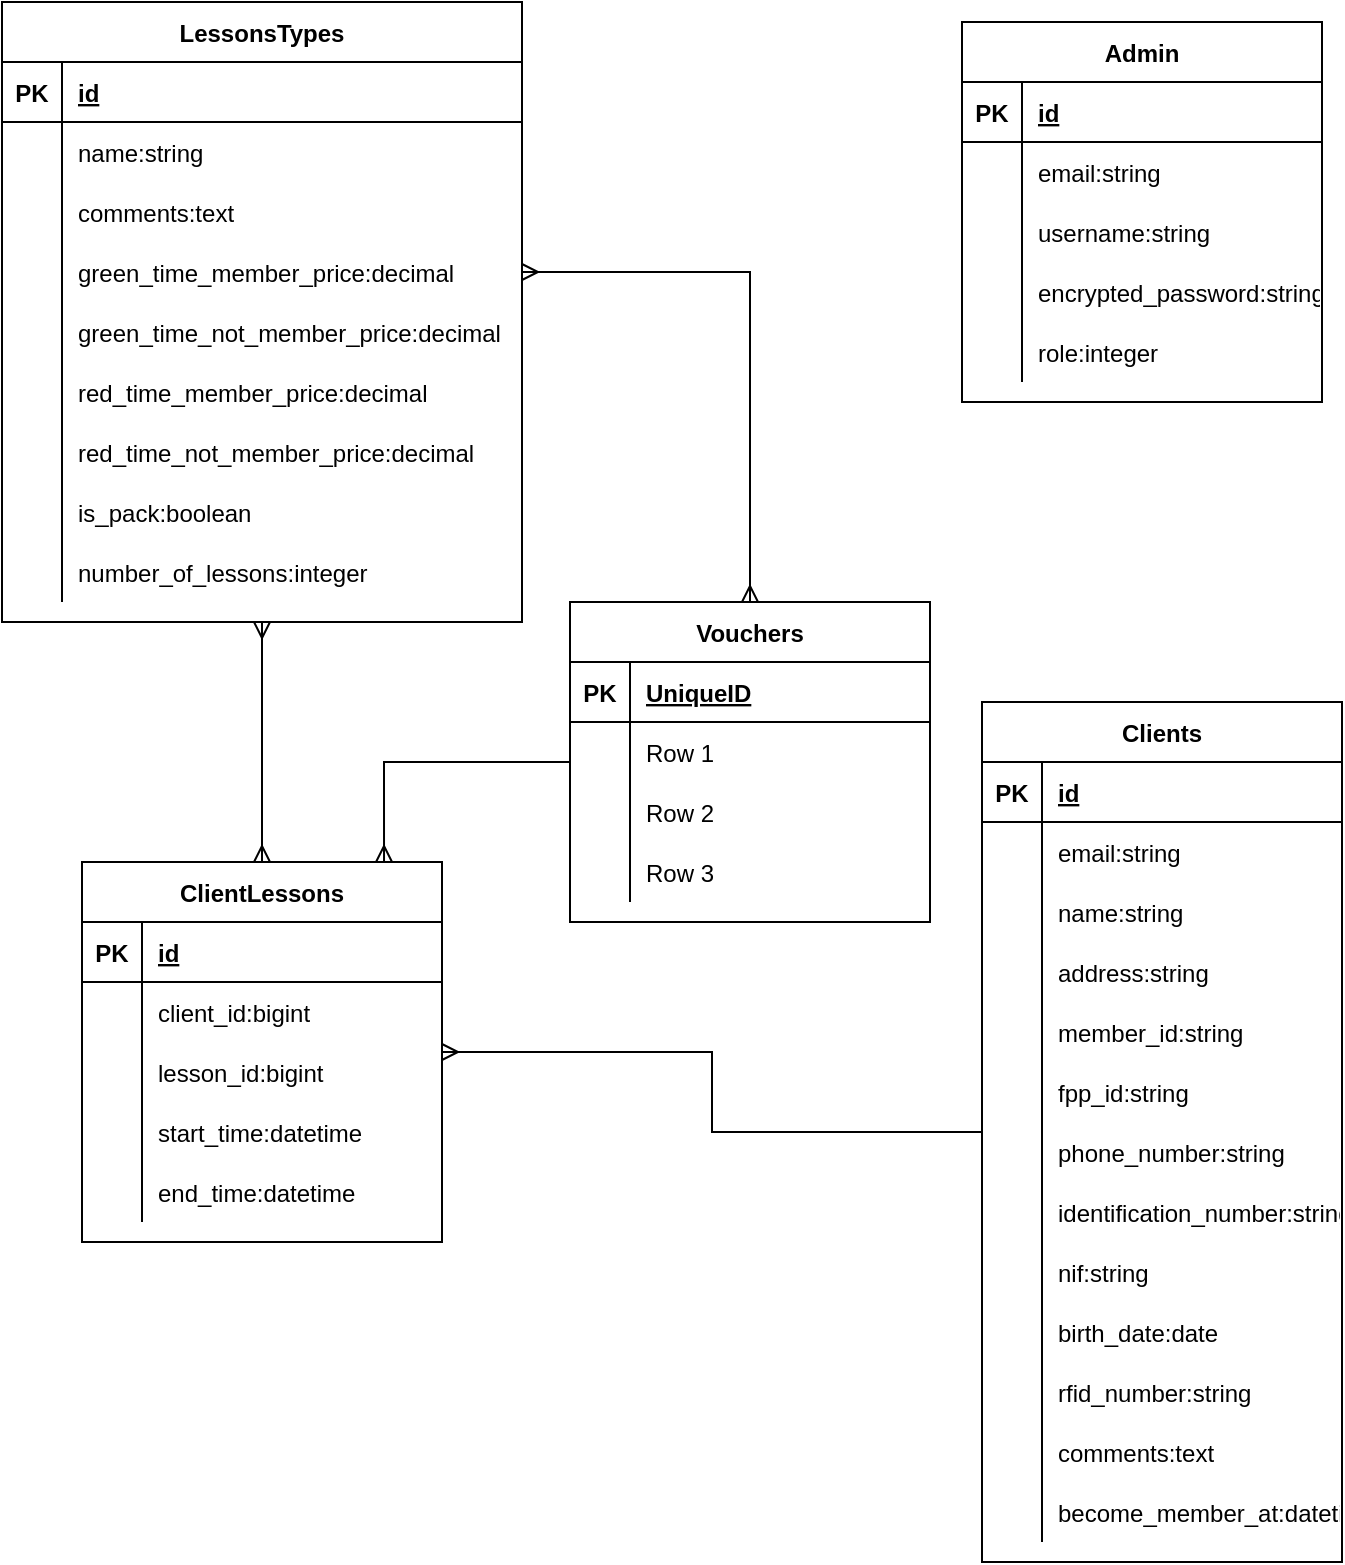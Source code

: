 <mxfile version="15.8.6" type="github"><diagram id="w_NOWGp0zlP77j6HQ1Mo" name="Page-1"><mxGraphModel dx="2062" dy="1160" grid="1" gridSize="10" guides="1" tooltips="1" connect="1" arrows="1" fold="1" page="1" pageScale="1" pageWidth="827" pageHeight="1169" math="0" shadow="0"><root><mxCell id="0"/><mxCell id="1" parent="0"/><mxCell id="gSEzw-QlIyLKipmoGRII-1" value="Clients" style="shape=table;startSize=30;container=1;collapsible=1;childLayout=tableLayout;fixedRows=1;rowLines=0;fontStyle=1;align=center;resizeLast=1;" parent="1" vertex="1"><mxGeometry x="530" y="380" width="180" height="430" as="geometry"/></mxCell><mxCell id="gSEzw-QlIyLKipmoGRII-2" value="" style="shape=partialRectangle;collapsible=0;dropTarget=0;pointerEvents=0;fillColor=none;top=0;left=0;bottom=1;right=0;points=[[0,0.5],[1,0.5]];portConstraint=eastwest;" parent="gSEzw-QlIyLKipmoGRII-1" vertex="1"><mxGeometry y="30" width="180" height="30" as="geometry"/></mxCell><mxCell id="gSEzw-QlIyLKipmoGRII-3" value="PK" style="shape=partialRectangle;connectable=0;fillColor=none;top=0;left=0;bottom=0;right=0;fontStyle=1;overflow=hidden;" parent="gSEzw-QlIyLKipmoGRII-2" vertex="1"><mxGeometry width="30" height="30" as="geometry"><mxRectangle width="30" height="30" as="alternateBounds"/></mxGeometry></mxCell><mxCell id="gSEzw-QlIyLKipmoGRII-4" value="id" style="shape=partialRectangle;connectable=0;fillColor=none;top=0;left=0;bottom=0;right=0;align=left;spacingLeft=6;fontStyle=5;overflow=hidden;" parent="gSEzw-QlIyLKipmoGRII-2" vertex="1"><mxGeometry x="30" width="150" height="30" as="geometry"><mxRectangle width="150" height="30" as="alternateBounds"/></mxGeometry></mxCell><mxCell id="gSEzw-QlIyLKipmoGRII-5" value="" style="shape=partialRectangle;collapsible=0;dropTarget=0;pointerEvents=0;fillColor=none;top=0;left=0;bottom=0;right=0;points=[[0,0.5],[1,0.5]];portConstraint=eastwest;" parent="gSEzw-QlIyLKipmoGRII-1" vertex="1"><mxGeometry y="60" width="180" height="30" as="geometry"/></mxCell><mxCell id="gSEzw-QlIyLKipmoGRII-6" value="" style="shape=partialRectangle;connectable=0;fillColor=none;top=0;left=0;bottom=0;right=0;editable=1;overflow=hidden;" parent="gSEzw-QlIyLKipmoGRII-5" vertex="1"><mxGeometry width="30" height="30" as="geometry"><mxRectangle width="30" height="30" as="alternateBounds"/></mxGeometry></mxCell><mxCell id="gSEzw-QlIyLKipmoGRII-7" value="email:string" style="shape=partialRectangle;connectable=0;fillColor=none;top=0;left=0;bottom=0;right=0;align=left;spacingLeft=6;overflow=hidden;" parent="gSEzw-QlIyLKipmoGRII-5" vertex="1"><mxGeometry x="30" width="150" height="30" as="geometry"><mxRectangle width="150" height="30" as="alternateBounds"/></mxGeometry></mxCell><mxCell id="gSEzw-QlIyLKipmoGRII-8" value="" style="shape=partialRectangle;collapsible=0;dropTarget=0;pointerEvents=0;fillColor=none;top=0;left=0;bottom=0;right=0;points=[[0,0.5],[1,0.5]];portConstraint=eastwest;" parent="gSEzw-QlIyLKipmoGRII-1" vertex="1"><mxGeometry y="90" width="180" height="30" as="geometry"/></mxCell><mxCell id="gSEzw-QlIyLKipmoGRII-9" value="" style="shape=partialRectangle;connectable=0;fillColor=none;top=0;left=0;bottom=0;right=0;editable=1;overflow=hidden;" parent="gSEzw-QlIyLKipmoGRII-8" vertex="1"><mxGeometry width="30" height="30" as="geometry"><mxRectangle width="30" height="30" as="alternateBounds"/></mxGeometry></mxCell><mxCell id="gSEzw-QlIyLKipmoGRII-10" value="name:string" style="shape=partialRectangle;connectable=0;fillColor=none;top=0;left=0;bottom=0;right=0;align=left;spacingLeft=6;overflow=hidden;" parent="gSEzw-QlIyLKipmoGRII-8" vertex="1"><mxGeometry x="30" width="150" height="30" as="geometry"><mxRectangle width="150" height="30" as="alternateBounds"/></mxGeometry></mxCell><mxCell id="gSEzw-QlIyLKipmoGRII-11" value="" style="shape=partialRectangle;collapsible=0;dropTarget=0;pointerEvents=0;fillColor=none;top=0;left=0;bottom=0;right=0;points=[[0,0.5],[1,0.5]];portConstraint=eastwest;" parent="gSEzw-QlIyLKipmoGRII-1" vertex="1"><mxGeometry y="120" width="180" height="30" as="geometry"/></mxCell><mxCell id="gSEzw-QlIyLKipmoGRII-12" value="" style="shape=partialRectangle;connectable=0;fillColor=none;top=0;left=0;bottom=0;right=0;editable=1;overflow=hidden;" parent="gSEzw-QlIyLKipmoGRII-11" vertex="1"><mxGeometry width="30" height="30" as="geometry"><mxRectangle width="30" height="30" as="alternateBounds"/></mxGeometry></mxCell><mxCell id="gSEzw-QlIyLKipmoGRII-13" value="address:string" style="shape=partialRectangle;connectable=0;fillColor=none;top=0;left=0;bottom=0;right=0;align=left;spacingLeft=6;overflow=hidden;" parent="gSEzw-QlIyLKipmoGRII-11" vertex="1"><mxGeometry x="30" width="150" height="30" as="geometry"><mxRectangle width="150" height="30" as="alternateBounds"/></mxGeometry></mxCell><mxCell id="gSEzw-QlIyLKipmoGRII-14" style="shape=partialRectangle;collapsible=0;dropTarget=0;pointerEvents=0;fillColor=none;top=0;left=0;bottom=0;right=0;points=[[0,0.5],[1,0.5]];portConstraint=eastwest;" parent="gSEzw-QlIyLKipmoGRII-1" vertex="1"><mxGeometry y="150" width="180" height="30" as="geometry"/></mxCell><mxCell id="gSEzw-QlIyLKipmoGRII-15" style="shape=partialRectangle;connectable=0;fillColor=none;top=0;left=0;bottom=0;right=0;editable=1;overflow=hidden;" parent="gSEzw-QlIyLKipmoGRII-14" vertex="1"><mxGeometry width="30" height="30" as="geometry"><mxRectangle width="30" height="30" as="alternateBounds"/></mxGeometry></mxCell><mxCell id="gSEzw-QlIyLKipmoGRII-16" value="member_id:string" style="shape=partialRectangle;connectable=0;fillColor=none;top=0;left=0;bottom=0;right=0;align=left;spacingLeft=6;overflow=hidden;" parent="gSEzw-QlIyLKipmoGRII-14" vertex="1"><mxGeometry x="30" width="150" height="30" as="geometry"><mxRectangle width="150" height="30" as="alternateBounds"/></mxGeometry></mxCell><mxCell id="gSEzw-QlIyLKipmoGRII-17" style="shape=partialRectangle;collapsible=0;dropTarget=0;pointerEvents=0;fillColor=none;top=0;left=0;bottom=0;right=0;points=[[0,0.5],[1,0.5]];portConstraint=eastwest;" parent="gSEzw-QlIyLKipmoGRII-1" vertex="1"><mxGeometry y="180" width="180" height="30" as="geometry"/></mxCell><mxCell id="gSEzw-QlIyLKipmoGRII-18" style="shape=partialRectangle;connectable=0;fillColor=none;top=0;left=0;bottom=0;right=0;editable=1;overflow=hidden;" parent="gSEzw-QlIyLKipmoGRII-17" vertex="1"><mxGeometry width="30" height="30" as="geometry"><mxRectangle width="30" height="30" as="alternateBounds"/></mxGeometry></mxCell><mxCell id="gSEzw-QlIyLKipmoGRII-19" value="fpp_id:string" style="shape=partialRectangle;connectable=0;fillColor=none;top=0;left=0;bottom=0;right=0;align=left;spacingLeft=6;overflow=hidden;" parent="gSEzw-QlIyLKipmoGRII-17" vertex="1"><mxGeometry x="30" width="150" height="30" as="geometry"><mxRectangle width="150" height="30" as="alternateBounds"/></mxGeometry></mxCell><mxCell id="gSEzw-QlIyLKipmoGRII-20" style="shape=partialRectangle;collapsible=0;dropTarget=0;pointerEvents=0;fillColor=none;top=0;left=0;bottom=0;right=0;points=[[0,0.5],[1,0.5]];portConstraint=eastwest;" parent="gSEzw-QlIyLKipmoGRII-1" vertex="1"><mxGeometry y="210" width="180" height="30" as="geometry"/></mxCell><mxCell id="gSEzw-QlIyLKipmoGRII-21" style="shape=partialRectangle;connectable=0;fillColor=none;top=0;left=0;bottom=0;right=0;editable=1;overflow=hidden;" parent="gSEzw-QlIyLKipmoGRII-20" vertex="1"><mxGeometry width="30" height="30" as="geometry"><mxRectangle width="30" height="30" as="alternateBounds"/></mxGeometry></mxCell><mxCell id="gSEzw-QlIyLKipmoGRII-22" value="phone_number:string" style="shape=partialRectangle;connectable=0;fillColor=none;top=0;left=0;bottom=0;right=0;align=left;spacingLeft=6;overflow=hidden;" parent="gSEzw-QlIyLKipmoGRII-20" vertex="1"><mxGeometry x="30" width="150" height="30" as="geometry"><mxRectangle width="150" height="30" as="alternateBounds"/></mxGeometry></mxCell><mxCell id="gSEzw-QlIyLKipmoGRII-23" style="shape=partialRectangle;collapsible=0;dropTarget=0;pointerEvents=0;fillColor=none;top=0;left=0;bottom=0;right=0;points=[[0,0.5],[1,0.5]];portConstraint=eastwest;" parent="gSEzw-QlIyLKipmoGRII-1" vertex="1"><mxGeometry y="240" width="180" height="30" as="geometry"/></mxCell><mxCell id="gSEzw-QlIyLKipmoGRII-24" style="shape=partialRectangle;connectable=0;fillColor=none;top=0;left=0;bottom=0;right=0;editable=1;overflow=hidden;" parent="gSEzw-QlIyLKipmoGRII-23" vertex="1"><mxGeometry width="30" height="30" as="geometry"><mxRectangle width="30" height="30" as="alternateBounds"/></mxGeometry></mxCell><mxCell id="gSEzw-QlIyLKipmoGRII-25" value="identification_number:string" style="shape=partialRectangle;connectable=0;fillColor=none;top=0;left=0;bottom=0;right=0;align=left;spacingLeft=6;overflow=hidden;" parent="gSEzw-QlIyLKipmoGRII-23" vertex="1"><mxGeometry x="30" width="150" height="30" as="geometry"><mxRectangle width="150" height="30" as="alternateBounds"/></mxGeometry></mxCell><mxCell id="gSEzw-QlIyLKipmoGRII-26" style="shape=partialRectangle;collapsible=0;dropTarget=0;pointerEvents=0;fillColor=none;top=0;left=0;bottom=0;right=0;points=[[0,0.5],[1,0.5]];portConstraint=eastwest;" parent="gSEzw-QlIyLKipmoGRII-1" vertex="1"><mxGeometry y="270" width="180" height="30" as="geometry"/></mxCell><mxCell id="gSEzw-QlIyLKipmoGRII-27" style="shape=partialRectangle;connectable=0;fillColor=none;top=0;left=0;bottom=0;right=0;editable=1;overflow=hidden;" parent="gSEzw-QlIyLKipmoGRII-26" vertex="1"><mxGeometry width="30" height="30" as="geometry"><mxRectangle width="30" height="30" as="alternateBounds"/></mxGeometry></mxCell><mxCell id="gSEzw-QlIyLKipmoGRII-28" value="nif:string" style="shape=partialRectangle;connectable=0;fillColor=none;top=0;left=0;bottom=0;right=0;align=left;spacingLeft=6;overflow=hidden;" parent="gSEzw-QlIyLKipmoGRII-26" vertex="1"><mxGeometry x="30" width="150" height="30" as="geometry"><mxRectangle width="150" height="30" as="alternateBounds"/></mxGeometry></mxCell><mxCell id="gSEzw-QlIyLKipmoGRII-29" style="shape=partialRectangle;collapsible=0;dropTarget=0;pointerEvents=0;fillColor=none;top=0;left=0;bottom=0;right=0;points=[[0,0.5],[1,0.5]];portConstraint=eastwest;" parent="gSEzw-QlIyLKipmoGRII-1" vertex="1"><mxGeometry y="300" width="180" height="30" as="geometry"/></mxCell><mxCell id="gSEzw-QlIyLKipmoGRII-30" style="shape=partialRectangle;connectable=0;fillColor=none;top=0;left=0;bottom=0;right=0;editable=1;overflow=hidden;" parent="gSEzw-QlIyLKipmoGRII-29" vertex="1"><mxGeometry width="30" height="30" as="geometry"><mxRectangle width="30" height="30" as="alternateBounds"/></mxGeometry></mxCell><mxCell id="gSEzw-QlIyLKipmoGRII-31" value="birth_date:date" style="shape=partialRectangle;connectable=0;fillColor=none;top=0;left=0;bottom=0;right=0;align=left;spacingLeft=6;overflow=hidden;" parent="gSEzw-QlIyLKipmoGRII-29" vertex="1"><mxGeometry x="30" width="150" height="30" as="geometry"><mxRectangle width="150" height="30" as="alternateBounds"/></mxGeometry></mxCell><mxCell id="gSEzw-QlIyLKipmoGRII-32" style="shape=partialRectangle;collapsible=0;dropTarget=0;pointerEvents=0;fillColor=none;top=0;left=0;bottom=0;right=0;points=[[0,0.5],[1,0.5]];portConstraint=eastwest;" parent="gSEzw-QlIyLKipmoGRII-1" vertex="1"><mxGeometry y="330" width="180" height="30" as="geometry"/></mxCell><mxCell id="gSEzw-QlIyLKipmoGRII-33" style="shape=partialRectangle;connectable=0;fillColor=none;top=0;left=0;bottom=0;right=0;editable=1;overflow=hidden;" parent="gSEzw-QlIyLKipmoGRII-32" vertex="1"><mxGeometry width="30" height="30" as="geometry"><mxRectangle width="30" height="30" as="alternateBounds"/></mxGeometry></mxCell><mxCell id="gSEzw-QlIyLKipmoGRII-34" value="rfid_number:string" style="shape=partialRectangle;connectable=0;fillColor=none;top=0;left=0;bottom=0;right=0;align=left;spacingLeft=6;overflow=hidden;" parent="gSEzw-QlIyLKipmoGRII-32" vertex="1"><mxGeometry x="30" width="150" height="30" as="geometry"><mxRectangle width="150" height="30" as="alternateBounds"/></mxGeometry></mxCell><mxCell id="gSEzw-QlIyLKipmoGRII-35" style="shape=partialRectangle;collapsible=0;dropTarget=0;pointerEvents=0;fillColor=none;top=0;left=0;bottom=0;right=0;points=[[0,0.5],[1,0.5]];portConstraint=eastwest;" parent="gSEzw-QlIyLKipmoGRII-1" vertex="1"><mxGeometry y="360" width="180" height="30" as="geometry"/></mxCell><mxCell id="gSEzw-QlIyLKipmoGRII-36" style="shape=partialRectangle;connectable=0;fillColor=none;top=0;left=0;bottom=0;right=0;editable=1;overflow=hidden;" parent="gSEzw-QlIyLKipmoGRII-35" vertex="1"><mxGeometry width="30" height="30" as="geometry"><mxRectangle width="30" height="30" as="alternateBounds"/></mxGeometry></mxCell><mxCell id="gSEzw-QlIyLKipmoGRII-37" value="comments:text" style="shape=partialRectangle;connectable=0;fillColor=none;top=0;left=0;bottom=0;right=0;align=left;spacingLeft=6;overflow=hidden;" parent="gSEzw-QlIyLKipmoGRII-35" vertex="1"><mxGeometry x="30" width="150" height="30" as="geometry"><mxRectangle width="150" height="30" as="alternateBounds"/></mxGeometry></mxCell><mxCell id="gSEzw-QlIyLKipmoGRII-38" style="shape=partialRectangle;collapsible=0;dropTarget=0;pointerEvents=0;fillColor=none;top=0;left=0;bottom=0;right=0;points=[[0,0.5],[1,0.5]];portConstraint=eastwest;" parent="gSEzw-QlIyLKipmoGRII-1" vertex="1"><mxGeometry y="390" width="180" height="30" as="geometry"/></mxCell><mxCell id="gSEzw-QlIyLKipmoGRII-39" style="shape=partialRectangle;connectable=0;fillColor=none;top=0;left=0;bottom=0;right=0;editable=1;overflow=hidden;" parent="gSEzw-QlIyLKipmoGRII-38" vertex="1"><mxGeometry width="30" height="30" as="geometry"><mxRectangle width="30" height="30" as="alternateBounds"/></mxGeometry></mxCell><mxCell id="gSEzw-QlIyLKipmoGRII-40" value="become_member_at:datetime" style="shape=partialRectangle;connectable=0;fillColor=none;top=0;left=0;bottom=0;right=0;align=left;spacingLeft=6;overflow=hidden;" parent="gSEzw-QlIyLKipmoGRII-38" vertex="1"><mxGeometry x="30" width="150" height="30" as="geometry"><mxRectangle width="150" height="30" as="alternateBounds"/></mxGeometry></mxCell><mxCell id="gSEzw-QlIyLKipmoGRII-41" value="Admin" style="shape=table;startSize=30;container=1;collapsible=1;childLayout=tableLayout;fixedRows=1;rowLines=0;fontStyle=1;align=center;resizeLast=1;" parent="1" vertex="1"><mxGeometry x="520" y="40" width="180" height="190" as="geometry"/></mxCell><mxCell id="gSEzw-QlIyLKipmoGRII-42" value="" style="shape=partialRectangle;collapsible=0;dropTarget=0;pointerEvents=0;fillColor=none;top=0;left=0;bottom=1;right=0;points=[[0,0.5],[1,0.5]];portConstraint=eastwest;" parent="gSEzw-QlIyLKipmoGRII-41" vertex="1"><mxGeometry y="30" width="180" height="30" as="geometry"/></mxCell><mxCell id="gSEzw-QlIyLKipmoGRII-43" value="PK" style="shape=partialRectangle;connectable=0;fillColor=none;top=0;left=0;bottom=0;right=0;fontStyle=1;overflow=hidden;" parent="gSEzw-QlIyLKipmoGRII-42" vertex="1"><mxGeometry width="30" height="30" as="geometry"><mxRectangle width="30" height="30" as="alternateBounds"/></mxGeometry></mxCell><mxCell id="gSEzw-QlIyLKipmoGRII-44" value="id" style="shape=partialRectangle;connectable=0;fillColor=none;top=0;left=0;bottom=0;right=0;align=left;spacingLeft=6;fontStyle=5;overflow=hidden;" parent="gSEzw-QlIyLKipmoGRII-42" vertex="1"><mxGeometry x="30" width="150" height="30" as="geometry"><mxRectangle width="150" height="30" as="alternateBounds"/></mxGeometry></mxCell><mxCell id="gSEzw-QlIyLKipmoGRII-45" value="" style="shape=partialRectangle;collapsible=0;dropTarget=0;pointerEvents=0;fillColor=none;top=0;left=0;bottom=0;right=0;points=[[0,0.5],[1,0.5]];portConstraint=eastwest;" parent="gSEzw-QlIyLKipmoGRII-41" vertex="1"><mxGeometry y="60" width="180" height="30" as="geometry"/></mxCell><mxCell id="gSEzw-QlIyLKipmoGRII-46" value="" style="shape=partialRectangle;connectable=0;fillColor=none;top=0;left=0;bottom=0;right=0;editable=1;overflow=hidden;" parent="gSEzw-QlIyLKipmoGRII-45" vertex="1"><mxGeometry width="30" height="30" as="geometry"><mxRectangle width="30" height="30" as="alternateBounds"/></mxGeometry></mxCell><mxCell id="gSEzw-QlIyLKipmoGRII-47" value="email:string" style="shape=partialRectangle;connectable=0;fillColor=none;top=0;left=0;bottom=0;right=0;align=left;spacingLeft=6;overflow=hidden;" parent="gSEzw-QlIyLKipmoGRII-45" vertex="1"><mxGeometry x="30" width="150" height="30" as="geometry"><mxRectangle width="150" height="30" as="alternateBounds"/></mxGeometry></mxCell><mxCell id="gSEzw-QlIyLKipmoGRII-48" value="" style="shape=partialRectangle;collapsible=0;dropTarget=0;pointerEvents=0;fillColor=none;top=0;left=0;bottom=0;right=0;points=[[0,0.5],[1,0.5]];portConstraint=eastwest;" parent="gSEzw-QlIyLKipmoGRII-41" vertex="1"><mxGeometry y="90" width="180" height="30" as="geometry"/></mxCell><mxCell id="gSEzw-QlIyLKipmoGRII-49" value="" style="shape=partialRectangle;connectable=0;fillColor=none;top=0;left=0;bottom=0;right=0;editable=1;overflow=hidden;" parent="gSEzw-QlIyLKipmoGRII-48" vertex="1"><mxGeometry width="30" height="30" as="geometry"><mxRectangle width="30" height="30" as="alternateBounds"/></mxGeometry></mxCell><mxCell id="gSEzw-QlIyLKipmoGRII-50" value="username:string" style="shape=partialRectangle;connectable=0;fillColor=none;top=0;left=0;bottom=0;right=0;align=left;spacingLeft=6;overflow=hidden;" parent="gSEzw-QlIyLKipmoGRII-48" vertex="1"><mxGeometry x="30" width="150" height="30" as="geometry"><mxRectangle width="150" height="30" as="alternateBounds"/></mxGeometry></mxCell><mxCell id="gSEzw-QlIyLKipmoGRII-51" value="" style="shape=partialRectangle;collapsible=0;dropTarget=0;pointerEvents=0;fillColor=none;top=0;left=0;bottom=0;right=0;points=[[0,0.5],[1,0.5]];portConstraint=eastwest;" parent="gSEzw-QlIyLKipmoGRII-41" vertex="1"><mxGeometry y="120" width="180" height="30" as="geometry"/></mxCell><mxCell id="gSEzw-QlIyLKipmoGRII-52" value="" style="shape=partialRectangle;connectable=0;fillColor=none;top=0;left=0;bottom=0;right=0;editable=1;overflow=hidden;" parent="gSEzw-QlIyLKipmoGRII-51" vertex="1"><mxGeometry width="30" height="30" as="geometry"><mxRectangle width="30" height="30" as="alternateBounds"/></mxGeometry></mxCell><mxCell id="gSEzw-QlIyLKipmoGRII-53" value="encrypted_password:string" style="shape=partialRectangle;connectable=0;fillColor=none;top=0;left=0;bottom=0;right=0;align=left;spacingLeft=6;overflow=hidden;" parent="gSEzw-QlIyLKipmoGRII-51" vertex="1"><mxGeometry x="30" width="150" height="30" as="geometry"><mxRectangle width="150" height="30" as="alternateBounds"/></mxGeometry></mxCell><mxCell id="gSEzw-QlIyLKipmoGRII-54" style="shape=partialRectangle;collapsible=0;dropTarget=0;pointerEvents=0;fillColor=none;top=0;left=0;bottom=0;right=0;points=[[0,0.5],[1,0.5]];portConstraint=eastwest;" parent="gSEzw-QlIyLKipmoGRII-41" vertex="1"><mxGeometry y="150" width="180" height="30" as="geometry"/></mxCell><mxCell id="gSEzw-QlIyLKipmoGRII-55" style="shape=partialRectangle;connectable=0;fillColor=none;top=0;left=0;bottom=0;right=0;editable=1;overflow=hidden;" parent="gSEzw-QlIyLKipmoGRII-54" vertex="1"><mxGeometry width="30" height="30" as="geometry"><mxRectangle width="30" height="30" as="alternateBounds"/></mxGeometry></mxCell><mxCell id="gSEzw-QlIyLKipmoGRII-56" value="role:integer" style="shape=partialRectangle;connectable=0;fillColor=none;top=0;left=0;bottom=0;right=0;align=left;spacingLeft=6;overflow=hidden;" parent="gSEzw-QlIyLKipmoGRII-54" vertex="1"><mxGeometry x="30" width="150" height="30" as="geometry"><mxRectangle width="150" height="30" as="alternateBounds"/></mxGeometry></mxCell><mxCell id="gSEzw-QlIyLKipmoGRII-57" value="LessonsTypes" style="shape=table;startSize=30;container=1;collapsible=1;childLayout=tableLayout;fixedRows=1;rowLines=0;fontStyle=1;align=center;resizeLast=1;" parent="1" vertex="1"><mxGeometry x="40" y="30" width="260" height="310" as="geometry"/></mxCell><mxCell id="gSEzw-QlIyLKipmoGRII-58" value="" style="shape=partialRectangle;collapsible=0;dropTarget=0;pointerEvents=0;fillColor=none;top=0;left=0;bottom=1;right=0;points=[[0,0.5],[1,0.5]];portConstraint=eastwest;" parent="gSEzw-QlIyLKipmoGRII-57" vertex="1"><mxGeometry y="30" width="260" height="30" as="geometry"/></mxCell><mxCell id="gSEzw-QlIyLKipmoGRII-59" value="PK" style="shape=partialRectangle;connectable=0;fillColor=none;top=0;left=0;bottom=0;right=0;fontStyle=1;overflow=hidden;" parent="gSEzw-QlIyLKipmoGRII-58" vertex="1"><mxGeometry width="30" height="30" as="geometry"><mxRectangle width="30" height="30" as="alternateBounds"/></mxGeometry></mxCell><mxCell id="gSEzw-QlIyLKipmoGRII-60" value="id" style="shape=partialRectangle;connectable=0;fillColor=none;top=0;left=0;bottom=0;right=0;align=left;spacingLeft=6;fontStyle=5;overflow=hidden;" parent="gSEzw-QlIyLKipmoGRII-58" vertex="1"><mxGeometry x="30" width="230" height="30" as="geometry"><mxRectangle width="230" height="30" as="alternateBounds"/></mxGeometry></mxCell><mxCell id="gSEzw-QlIyLKipmoGRII-61" value="" style="shape=partialRectangle;collapsible=0;dropTarget=0;pointerEvents=0;fillColor=none;top=0;left=0;bottom=0;right=0;points=[[0,0.5],[1,0.5]];portConstraint=eastwest;" parent="gSEzw-QlIyLKipmoGRII-57" vertex="1"><mxGeometry y="60" width="260" height="30" as="geometry"/></mxCell><mxCell id="gSEzw-QlIyLKipmoGRII-62" value="" style="shape=partialRectangle;connectable=0;fillColor=none;top=0;left=0;bottom=0;right=0;editable=1;overflow=hidden;" parent="gSEzw-QlIyLKipmoGRII-61" vertex="1"><mxGeometry width="30" height="30" as="geometry"><mxRectangle width="30" height="30" as="alternateBounds"/></mxGeometry></mxCell><mxCell id="gSEzw-QlIyLKipmoGRII-63" value="name:string" style="shape=partialRectangle;connectable=0;fillColor=none;top=0;left=0;bottom=0;right=0;align=left;spacingLeft=6;overflow=hidden;" parent="gSEzw-QlIyLKipmoGRII-61" vertex="1"><mxGeometry x="30" width="230" height="30" as="geometry"><mxRectangle width="230" height="30" as="alternateBounds"/></mxGeometry></mxCell><mxCell id="gSEzw-QlIyLKipmoGRII-64" value="" style="shape=partialRectangle;collapsible=0;dropTarget=0;pointerEvents=0;fillColor=none;top=0;left=0;bottom=0;right=0;points=[[0,0.5],[1,0.5]];portConstraint=eastwest;" parent="gSEzw-QlIyLKipmoGRII-57" vertex="1"><mxGeometry y="90" width="260" height="30" as="geometry"/></mxCell><mxCell id="gSEzw-QlIyLKipmoGRII-65" value="" style="shape=partialRectangle;connectable=0;fillColor=none;top=0;left=0;bottom=0;right=0;editable=1;overflow=hidden;" parent="gSEzw-QlIyLKipmoGRII-64" vertex="1"><mxGeometry width="30" height="30" as="geometry"><mxRectangle width="30" height="30" as="alternateBounds"/></mxGeometry></mxCell><mxCell id="gSEzw-QlIyLKipmoGRII-66" value="comments:text" style="shape=partialRectangle;connectable=0;fillColor=none;top=0;left=0;bottom=0;right=0;align=left;spacingLeft=6;overflow=hidden;" parent="gSEzw-QlIyLKipmoGRII-64" vertex="1"><mxGeometry x="30" width="230" height="30" as="geometry"><mxRectangle width="230" height="30" as="alternateBounds"/></mxGeometry></mxCell><mxCell id="gSEzw-QlIyLKipmoGRII-67" value="" style="shape=partialRectangle;collapsible=0;dropTarget=0;pointerEvents=0;fillColor=none;top=0;left=0;bottom=0;right=0;points=[[0,0.5],[1,0.5]];portConstraint=eastwest;" parent="gSEzw-QlIyLKipmoGRII-57" vertex="1"><mxGeometry y="120" width="260" height="30" as="geometry"/></mxCell><mxCell id="gSEzw-QlIyLKipmoGRII-68" value="" style="shape=partialRectangle;connectable=0;fillColor=none;top=0;left=0;bottom=0;right=0;editable=1;overflow=hidden;" parent="gSEzw-QlIyLKipmoGRII-67" vertex="1"><mxGeometry width="30" height="30" as="geometry"><mxRectangle width="30" height="30" as="alternateBounds"/></mxGeometry></mxCell><mxCell id="gSEzw-QlIyLKipmoGRII-69" value="green_time_member_price:decimal" style="shape=partialRectangle;connectable=0;fillColor=none;top=0;left=0;bottom=0;right=0;align=left;spacingLeft=6;overflow=hidden;" parent="gSEzw-QlIyLKipmoGRII-67" vertex="1"><mxGeometry x="30" width="230" height="30" as="geometry"><mxRectangle width="230" height="30" as="alternateBounds"/></mxGeometry></mxCell><mxCell id="gSEzw-QlIyLKipmoGRII-70" style="shape=partialRectangle;collapsible=0;dropTarget=0;pointerEvents=0;fillColor=none;top=0;left=0;bottom=0;right=0;points=[[0,0.5],[1,0.5]];portConstraint=eastwest;" parent="gSEzw-QlIyLKipmoGRII-57" vertex="1"><mxGeometry y="150" width="260" height="30" as="geometry"/></mxCell><mxCell id="gSEzw-QlIyLKipmoGRII-71" style="shape=partialRectangle;connectable=0;fillColor=none;top=0;left=0;bottom=0;right=0;editable=1;overflow=hidden;" parent="gSEzw-QlIyLKipmoGRII-70" vertex="1"><mxGeometry width="30" height="30" as="geometry"><mxRectangle width="30" height="30" as="alternateBounds"/></mxGeometry></mxCell><mxCell id="gSEzw-QlIyLKipmoGRII-72" value="green_time_not_member_price:decimal" style="shape=partialRectangle;connectable=0;fillColor=none;top=0;left=0;bottom=0;right=0;align=left;spacingLeft=6;overflow=hidden;" parent="gSEzw-QlIyLKipmoGRII-70" vertex="1"><mxGeometry x="30" width="230" height="30" as="geometry"><mxRectangle width="230" height="30" as="alternateBounds"/></mxGeometry></mxCell><mxCell id="gSEzw-QlIyLKipmoGRII-73" style="shape=partialRectangle;collapsible=0;dropTarget=0;pointerEvents=0;fillColor=none;top=0;left=0;bottom=0;right=0;points=[[0,0.5],[1,0.5]];portConstraint=eastwest;" parent="gSEzw-QlIyLKipmoGRII-57" vertex="1"><mxGeometry y="180" width="260" height="30" as="geometry"/></mxCell><mxCell id="gSEzw-QlIyLKipmoGRII-74" style="shape=partialRectangle;connectable=0;fillColor=none;top=0;left=0;bottom=0;right=0;editable=1;overflow=hidden;" parent="gSEzw-QlIyLKipmoGRII-73" vertex="1"><mxGeometry width="30" height="30" as="geometry"><mxRectangle width="30" height="30" as="alternateBounds"/></mxGeometry></mxCell><mxCell id="gSEzw-QlIyLKipmoGRII-75" value="red_time_member_price:decimal" style="shape=partialRectangle;connectable=0;fillColor=none;top=0;left=0;bottom=0;right=0;align=left;spacingLeft=6;overflow=hidden;" parent="gSEzw-QlIyLKipmoGRII-73" vertex="1"><mxGeometry x="30" width="230" height="30" as="geometry"><mxRectangle width="230" height="30" as="alternateBounds"/></mxGeometry></mxCell><mxCell id="gSEzw-QlIyLKipmoGRII-76" style="shape=partialRectangle;collapsible=0;dropTarget=0;pointerEvents=0;fillColor=none;top=0;left=0;bottom=0;right=0;points=[[0,0.5],[1,0.5]];portConstraint=eastwest;" parent="gSEzw-QlIyLKipmoGRII-57" vertex="1"><mxGeometry y="210" width="260" height="30" as="geometry"/></mxCell><mxCell id="gSEzw-QlIyLKipmoGRII-77" style="shape=partialRectangle;connectable=0;fillColor=none;top=0;left=0;bottom=0;right=0;editable=1;overflow=hidden;" parent="gSEzw-QlIyLKipmoGRII-76" vertex="1"><mxGeometry width="30" height="30" as="geometry"><mxRectangle width="30" height="30" as="alternateBounds"/></mxGeometry></mxCell><mxCell id="gSEzw-QlIyLKipmoGRII-78" value="red_time_not_member_price:decimal" style="shape=partialRectangle;connectable=0;fillColor=none;top=0;left=0;bottom=0;right=0;align=left;spacingLeft=6;overflow=hidden;" parent="gSEzw-QlIyLKipmoGRII-76" vertex="1"><mxGeometry x="30" width="230" height="30" as="geometry"><mxRectangle width="230" height="30" as="alternateBounds"/></mxGeometry></mxCell><mxCell id="gSEzw-QlIyLKipmoGRII-79" style="shape=partialRectangle;collapsible=0;dropTarget=0;pointerEvents=0;fillColor=none;top=0;left=0;bottom=0;right=0;points=[[0,0.5],[1,0.5]];portConstraint=eastwest;" parent="gSEzw-QlIyLKipmoGRII-57" vertex="1"><mxGeometry y="240" width="260" height="30" as="geometry"/></mxCell><mxCell id="gSEzw-QlIyLKipmoGRII-80" style="shape=partialRectangle;connectable=0;fillColor=none;top=0;left=0;bottom=0;right=0;editable=1;overflow=hidden;" parent="gSEzw-QlIyLKipmoGRII-79" vertex="1"><mxGeometry width="30" height="30" as="geometry"><mxRectangle width="30" height="30" as="alternateBounds"/></mxGeometry></mxCell><mxCell id="gSEzw-QlIyLKipmoGRII-81" value="is_pack:boolean" style="shape=partialRectangle;connectable=0;fillColor=none;top=0;left=0;bottom=0;right=0;align=left;spacingLeft=6;overflow=hidden;" parent="gSEzw-QlIyLKipmoGRII-79" vertex="1"><mxGeometry x="30" width="230" height="30" as="geometry"><mxRectangle width="230" height="30" as="alternateBounds"/></mxGeometry></mxCell><mxCell id="gSEzw-QlIyLKipmoGRII-82" style="shape=partialRectangle;collapsible=0;dropTarget=0;pointerEvents=0;fillColor=none;top=0;left=0;bottom=0;right=0;points=[[0,0.5],[1,0.5]];portConstraint=eastwest;" parent="gSEzw-QlIyLKipmoGRII-57" vertex="1"><mxGeometry y="270" width="260" height="30" as="geometry"/></mxCell><mxCell id="gSEzw-QlIyLKipmoGRII-83" style="shape=partialRectangle;connectable=0;fillColor=none;top=0;left=0;bottom=0;right=0;editable=1;overflow=hidden;" parent="gSEzw-QlIyLKipmoGRII-82" vertex="1"><mxGeometry width="30" height="30" as="geometry"><mxRectangle width="30" height="30" as="alternateBounds"/></mxGeometry></mxCell><mxCell id="gSEzw-QlIyLKipmoGRII-84" value="number_of_lessons:integer" style="shape=partialRectangle;connectable=0;fillColor=none;top=0;left=0;bottom=0;right=0;align=left;spacingLeft=6;overflow=hidden;" parent="gSEzw-QlIyLKipmoGRII-82" vertex="1"><mxGeometry x="30" width="230" height="30" as="geometry"><mxRectangle width="230" height="30" as="alternateBounds"/></mxGeometry></mxCell><mxCell id="gSEzw-QlIyLKipmoGRII-85" style="edgeStyle=orthogonalEdgeStyle;rounded=0;orthogonalLoop=1;jettySize=auto;html=1;entryX=0.5;entryY=1;entryDx=0;entryDy=0;endArrow=ERmany;endFill=0;startArrow=ERmany;startFill=0;" parent="1" source="gSEzw-QlIyLKipmoGRII-87" target="gSEzw-QlIyLKipmoGRII-57" edge="1"><mxGeometry relative="1" as="geometry"/></mxCell><mxCell id="gSEzw-QlIyLKipmoGRII-86" style="edgeStyle=orthogonalEdgeStyle;rounded=0;orthogonalLoop=1;jettySize=auto;html=1;startArrow=ERmany;startFill=0;endArrow=none;endFill=0;" parent="1" source="gSEzw-QlIyLKipmoGRII-87" target="gSEzw-QlIyLKipmoGRII-1" edge="1"><mxGeometry relative="1" as="geometry"/></mxCell><mxCell id="gSEzw-QlIyLKipmoGRII-87" value="ClientLessons" style="shape=table;startSize=30;container=1;collapsible=1;childLayout=tableLayout;fixedRows=1;rowLines=0;fontStyle=1;align=center;resizeLast=1;" parent="1" vertex="1"><mxGeometry x="80" y="460" width="180" height="190" as="geometry"/></mxCell><mxCell id="gSEzw-QlIyLKipmoGRII-88" value="" style="shape=partialRectangle;collapsible=0;dropTarget=0;pointerEvents=0;fillColor=none;top=0;left=0;bottom=1;right=0;points=[[0,0.5],[1,0.5]];portConstraint=eastwest;" parent="gSEzw-QlIyLKipmoGRII-87" vertex="1"><mxGeometry y="30" width="180" height="30" as="geometry"/></mxCell><mxCell id="gSEzw-QlIyLKipmoGRII-89" value="PK" style="shape=partialRectangle;connectable=0;fillColor=none;top=0;left=0;bottom=0;right=0;fontStyle=1;overflow=hidden;" parent="gSEzw-QlIyLKipmoGRII-88" vertex="1"><mxGeometry width="30" height="30" as="geometry"><mxRectangle width="30" height="30" as="alternateBounds"/></mxGeometry></mxCell><mxCell id="gSEzw-QlIyLKipmoGRII-90" value="id" style="shape=partialRectangle;connectable=0;fillColor=none;top=0;left=0;bottom=0;right=0;align=left;spacingLeft=6;fontStyle=5;overflow=hidden;" parent="gSEzw-QlIyLKipmoGRII-88" vertex="1"><mxGeometry x="30" width="150" height="30" as="geometry"><mxRectangle width="150" height="30" as="alternateBounds"/></mxGeometry></mxCell><mxCell id="gSEzw-QlIyLKipmoGRII-91" value="" style="shape=partialRectangle;collapsible=0;dropTarget=0;pointerEvents=0;fillColor=none;top=0;left=0;bottom=0;right=0;points=[[0,0.5],[1,0.5]];portConstraint=eastwest;" parent="gSEzw-QlIyLKipmoGRII-87" vertex="1"><mxGeometry y="60" width="180" height="30" as="geometry"/></mxCell><mxCell id="gSEzw-QlIyLKipmoGRII-92" value="" style="shape=partialRectangle;connectable=0;fillColor=none;top=0;left=0;bottom=0;right=0;editable=1;overflow=hidden;" parent="gSEzw-QlIyLKipmoGRII-91" vertex="1"><mxGeometry width="30" height="30" as="geometry"><mxRectangle width="30" height="30" as="alternateBounds"/></mxGeometry></mxCell><mxCell id="gSEzw-QlIyLKipmoGRII-93" value="client_id:bigint" style="shape=partialRectangle;connectable=0;fillColor=none;top=0;left=0;bottom=0;right=0;align=left;spacingLeft=6;overflow=hidden;" parent="gSEzw-QlIyLKipmoGRII-91" vertex="1"><mxGeometry x="30" width="150" height="30" as="geometry"><mxRectangle width="150" height="30" as="alternateBounds"/></mxGeometry></mxCell><mxCell id="gSEzw-QlIyLKipmoGRII-94" value="" style="shape=partialRectangle;collapsible=0;dropTarget=0;pointerEvents=0;fillColor=none;top=0;left=0;bottom=0;right=0;points=[[0,0.5],[1,0.5]];portConstraint=eastwest;" parent="gSEzw-QlIyLKipmoGRII-87" vertex="1"><mxGeometry y="90" width="180" height="30" as="geometry"/></mxCell><mxCell id="gSEzw-QlIyLKipmoGRII-95" value="" style="shape=partialRectangle;connectable=0;fillColor=none;top=0;left=0;bottom=0;right=0;editable=1;overflow=hidden;" parent="gSEzw-QlIyLKipmoGRII-94" vertex="1"><mxGeometry width="30" height="30" as="geometry"><mxRectangle width="30" height="30" as="alternateBounds"/></mxGeometry></mxCell><mxCell id="gSEzw-QlIyLKipmoGRII-96" value="lesson_id:bigint" style="shape=partialRectangle;connectable=0;fillColor=none;top=0;left=0;bottom=0;right=0;align=left;spacingLeft=6;overflow=hidden;" parent="gSEzw-QlIyLKipmoGRII-94" vertex="1"><mxGeometry x="30" width="150" height="30" as="geometry"><mxRectangle width="150" height="30" as="alternateBounds"/></mxGeometry></mxCell><mxCell id="gSEzw-QlIyLKipmoGRII-97" value="" style="shape=partialRectangle;collapsible=0;dropTarget=0;pointerEvents=0;fillColor=none;top=0;left=0;bottom=0;right=0;points=[[0,0.5],[1,0.5]];portConstraint=eastwest;" parent="gSEzw-QlIyLKipmoGRII-87" vertex="1"><mxGeometry y="120" width="180" height="30" as="geometry"/></mxCell><mxCell id="gSEzw-QlIyLKipmoGRII-98" value="" style="shape=partialRectangle;connectable=0;fillColor=none;top=0;left=0;bottom=0;right=0;editable=1;overflow=hidden;" parent="gSEzw-QlIyLKipmoGRII-97" vertex="1"><mxGeometry width="30" height="30" as="geometry"><mxRectangle width="30" height="30" as="alternateBounds"/></mxGeometry></mxCell><mxCell id="gSEzw-QlIyLKipmoGRII-99" value="start_time:datetime" style="shape=partialRectangle;connectable=0;fillColor=none;top=0;left=0;bottom=0;right=0;align=left;spacingLeft=6;overflow=hidden;" parent="gSEzw-QlIyLKipmoGRII-97" vertex="1"><mxGeometry x="30" width="150" height="30" as="geometry"><mxRectangle width="150" height="30" as="alternateBounds"/></mxGeometry></mxCell><mxCell id="gSEzw-QlIyLKipmoGRII-100" style="shape=partialRectangle;collapsible=0;dropTarget=0;pointerEvents=0;fillColor=none;top=0;left=0;bottom=0;right=0;points=[[0,0.5],[1,0.5]];portConstraint=eastwest;" parent="gSEzw-QlIyLKipmoGRII-87" vertex="1"><mxGeometry y="150" width="180" height="30" as="geometry"/></mxCell><mxCell id="gSEzw-QlIyLKipmoGRII-101" style="shape=partialRectangle;connectable=0;fillColor=none;top=0;left=0;bottom=0;right=0;editable=1;overflow=hidden;" parent="gSEzw-QlIyLKipmoGRII-100" vertex="1"><mxGeometry width="30" height="30" as="geometry"><mxRectangle width="30" height="30" as="alternateBounds"/></mxGeometry></mxCell><mxCell id="gSEzw-QlIyLKipmoGRII-102" value="end_time:datetime" style="shape=partialRectangle;connectable=0;fillColor=none;top=0;left=0;bottom=0;right=0;align=left;spacingLeft=6;overflow=hidden;" parent="gSEzw-QlIyLKipmoGRII-100" vertex="1"><mxGeometry x="30" width="150" height="30" as="geometry"><mxRectangle width="150" height="30" as="alternateBounds"/></mxGeometry></mxCell><mxCell id="cSvWj7EYOzL57VlhS6Tr-16" style="edgeStyle=orthogonalEdgeStyle;rounded=0;orthogonalLoop=1;jettySize=auto;html=1;entryX=0.839;entryY=0;entryDx=0;entryDy=0;endArrow=ERmany;endFill=0;entryPerimeter=0;" edge="1" parent="1" source="cSvWj7EYOzL57VlhS6Tr-1" target="gSEzw-QlIyLKipmoGRII-87"><mxGeometry relative="1" as="geometry"/></mxCell><mxCell id="cSvWj7EYOzL57VlhS6Tr-17" style="edgeStyle=orthogonalEdgeStyle;rounded=0;orthogonalLoop=1;jettySize=auto;html=1;endArrow=ERmany;endFill=0;startArrow=ERmany;startFill=0;" edge="1" parent="1" source="cSvWj7EYOzL57VlhS6Tr-1" target="gSEzw-QlIyLKipmoGRII-67"><mxGeometry relative="1" as="geometry"/></mxCell><mxCell id="cSvWj7EYOzL57VlhS6Tr-1" value="Vouchers" style="shape=table;startSize=30;container=1;collapsible=1;childLayout=tableLayout;fixedRows=1;rowLines=0;fontStyle=1;align=center;resizeLast=1;" vertex="1" parent="1"><mxGeometry x="324" y="330" width="180" height="160" as="geometry"/></mxCell><mxCell id="cSvWj7EYOzL57VlhS6Tr-2" value="" style="shape=partialRectangle;collapsible=0;dropTarget=0;pointerEvents=0;fillColor=none;top=0;left=0;bottom=1;right=0;points=[[0,0.5],[1,0.5]];portConstraint=eastwest;" vertex="1" parent="cSvWj7EYOzL57VlhS6Tr-1"><mxGeometry y="30" width="180" height="30" as="geometry"/></mxCell><mxCell id="cSvWj7EYOzL57VlhS6Tr-3" value="PK" style="shape=partialRectangle;connectable=0;fillColor=none;top=0;left=0;bottom=0;right=0;fontStyle=1;overflow=hidden;" vertex="1" parent="cSvWj7EYOzL57VlhS6Tr-2"><mxGeometry width="30" height="30" as="geometry"><mxRectangle width="30" height="30" as="alternateBounds"/></mxGeometry></mxCell><mxCell id="cSvWj7EYOzL57VlhS6Tr-4" value="UniqueID" style="shape=partialRectangle;connectable=0;fillColor=none;top=0;left=0;bottom=0;right=0;align=left;spacingLeft=6;fontStyle=5;overflow=hidden;" vertex="1" parent="cSvWj7EYOzL57VlhS6Tr-2"><mxGeometry x="30" width="150" height="30" as="geometry"><mxRectangle width="150" height="30" as="alternateBounds"/></mxGeometry></mxCell><mxCell id="cSvWj7EYOzL57VlhS6Tr-5" value="" style="shape=partialRectangle;collapsible=0;dropTarget=0;pointerEvents=0;fillColor=none;top=0;left=0;bottom=0;right=0;points=[[0,0.5],[1,0.5]];portConstraint=eastwest;" vertex="1" parent="cSvWj7EYOzL57VlhS6Tr-1"><mxGeometry y="60" width="180" height="30" as="geometry"/></mxCell><mxCell id="cSvWj7EYOzL57VlhS6Tr-6" value="" style="shape=partialRectangle;connectable=0;fillColor=none;top=0;left=0;bottom=0;right=0;editable=1;overflow=hidden;" vertex="1" parent="cSvWj7EYOzL57VlhS6Tr-5"><mxGeometry width="30" height="30" as="geometry"><mxRectangle width="30" height="30" as="alternateBounds"/></mxGeometry></mxCell><mxCell id="cSvWj7EYOzL57VlhS6Tr-7" value="Row 1" style="shape=partialRectangle;connectable=0;fillColor=none;top=0;left=0;bottom=0;right=0;align=left;spacingLeft=6;overflow=hidden;" vertex="1" parent="cSvWj7EYOzL57VlhS6Tr-5"><mxGeometry x="30" width="150" height="30" as="geometry"><mxRectangle width="150" height="30" as="alternateBounds"/></mxGeometry></mxCell><mxCell id="cSvWj7EYOzL57VlhS6Tr-8" value="" style="shape=partialRectangle;collapsible=0;dropTarget=0;pointerEvents=0;fillColor=none;top=0;left=0;bottom=0;right=0;points=[[0,0.5],[1,0.5]];portConstraint=eastwest;" vertex="1" parent="cSvWj7EYOzL57VlhS6Tr-1"><mxGeometry y="90" width="180" height="30" as="geometry"/></mxCell><mxCell id="cSvWj7EYOzL57VlhS6Tr-9" value="" style="shape=partialRectangle;connectable=0;fillColor=none;top=0;left=0;bottom=0;right=0;editable=1;overflow=hidden;" vertex="1" parent="cSvWj7EYOzL57VlhS6Tr-8"><mxGeometry width="30" height="30" as="geometry"><mxRectangle width="30" height="30" as="alternateBounds"/></mxGeometry></mxCell><mxCell id="cSvWj7EYOzL57VlhS6Tr-10" value="Row 2" style="shape=partialRectangle;connectable=0;fillColor=none;top=0;left=0;bottom=0;right=0;align=left;spacingLeft=6;overflow=hidden;" vertex="1" parent="cSvWj7EYOzL57VlhS6Tr-8"><mxGeometry x="30" width="150" height="30" as="geometry"><mxRectangle width="150" height="30" as="alternateBounds"/></mxGeometry></mxCell><mxCell id="cSvWj7EYOzL57VlhS6Tr-11" value="" style="shape=partialRectangle;collapsible=0;dropTarget=0;pointerEvents=0;fillColor=none;top=0;left=0;bottom=0;right=0;points=[[0,0.5],[1,0.5]];portConstraint=eastwest;" vertex="1" parent="cSvWj7EYOzL57VlhS6Tr-1"><mxGeometry y="120" width="180" height="30" as="geometry"/></mxCell><mxCell id="cSvWj7EYOzL57VlhS6Tr-12" value="" style="shape=partialRectangle;connectable=0;fillColor=none;top=0;left=0;bottom=0;right=0;editable=1;overflow=hidden;" vertex="1" parent="cSvWj7EYOzL57VlhS6Tr-11"><mxGeometry width="30" height="30" as="geometry"><mxRectangle width="30" height="30" as="alternateBounds"/></mxGeometry></mxCell><mxCell id="cSvWj7EYOzL57VlhS6Tr-13" value="Row 3" style="shape=partialRectangle;connectable=0;fillColor=none;top=0;left=0;bottom=0;right=0;align=left;spacingLeft=6;overflow=hidden;" vertex="1" parent="cSvWj7EYOzL57VlhS6Tr-11"><mxGeometry x="30" width="150" height="30" as="geometry"><mxRectangle width="150" height="30" as="alternateBounds"/></mxGeometry></mxCell></root></mxGraphModel></diagram></mxfile>
